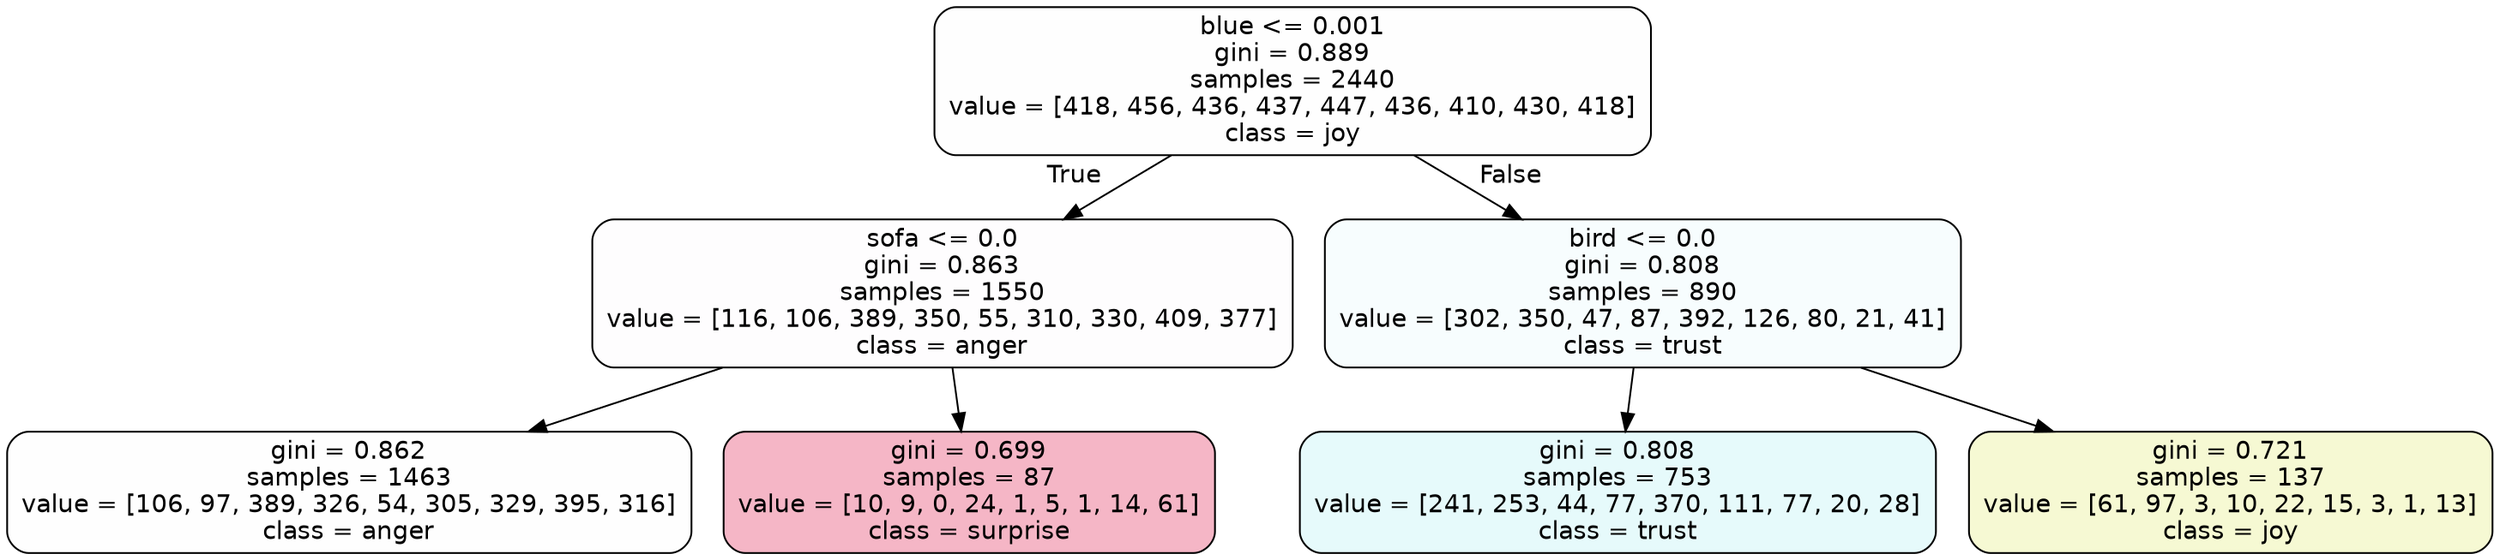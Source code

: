 digraph Tree {
node [shape=box, style="filled, rounded", color="black", fontname=helvetica] ;
edge [fontname=helvetica] ;
0 [label="blue <= 0.001\ngini = 0.889\nsamples = 2440\nvalue = [418, 456, 436, 437, 447, 436, 410, 430, 418]\nclass = joy", fillcolor="#d7e53901"] ;
1 [label="sofa <= 0.0\ngini = 0.863\nsamples = 1550\nvalue = [116, 106, 389, 350, 55, 310, 330, 409, 377]\nclass = anger", fillcolor="#e539d702"] ;
0 -> 1 [labeldistance=2.5, labelangle=45, headlabel="True"] ;
2 [label="gini = 0.862\nsamples = 1463\nvalue = [106, 97, 389, 326, 54, 305, 329, 395, 316]\nclass = anger", fillcolor="#e539d701"] ;
1 -> 2 ;
3 [label="gini = 0.699\nsamples = 87\nvalue = [10, 9, 0, 24, 1, 5, 1, 14, 61]\nclass = surprise", fillcolor="#e539645d"] ;
1 -> 3 ;
4 [label="bird <= 0.0\ngini = 0.808\nsamples = 890\nvalue = [302, 350, 47, 87, 392, 126, 80, 21, 41]\nclass = trust", fillcolor="#39d7e50a"] ;
0 -> 4 [labeldistance=2.5, labelangle=-45, headlabel="False"] ;
5 [label="gini = 0.808\nsamples = 753\nvalue = [241, 253, 44, 77, 370, 111, 77, 20, 28]\nclass = trust", fillcolor="#39d7e51f"] ;
4 -> 5 ;
6 [label="gini = 0.721\nsamples = 137\nvalue = [61, 97, 3, 10, 22, 15, 3, 1, 13]\nclass = joy", fillcolor="#d7e53938"] ;
4 -> 6 ;
}